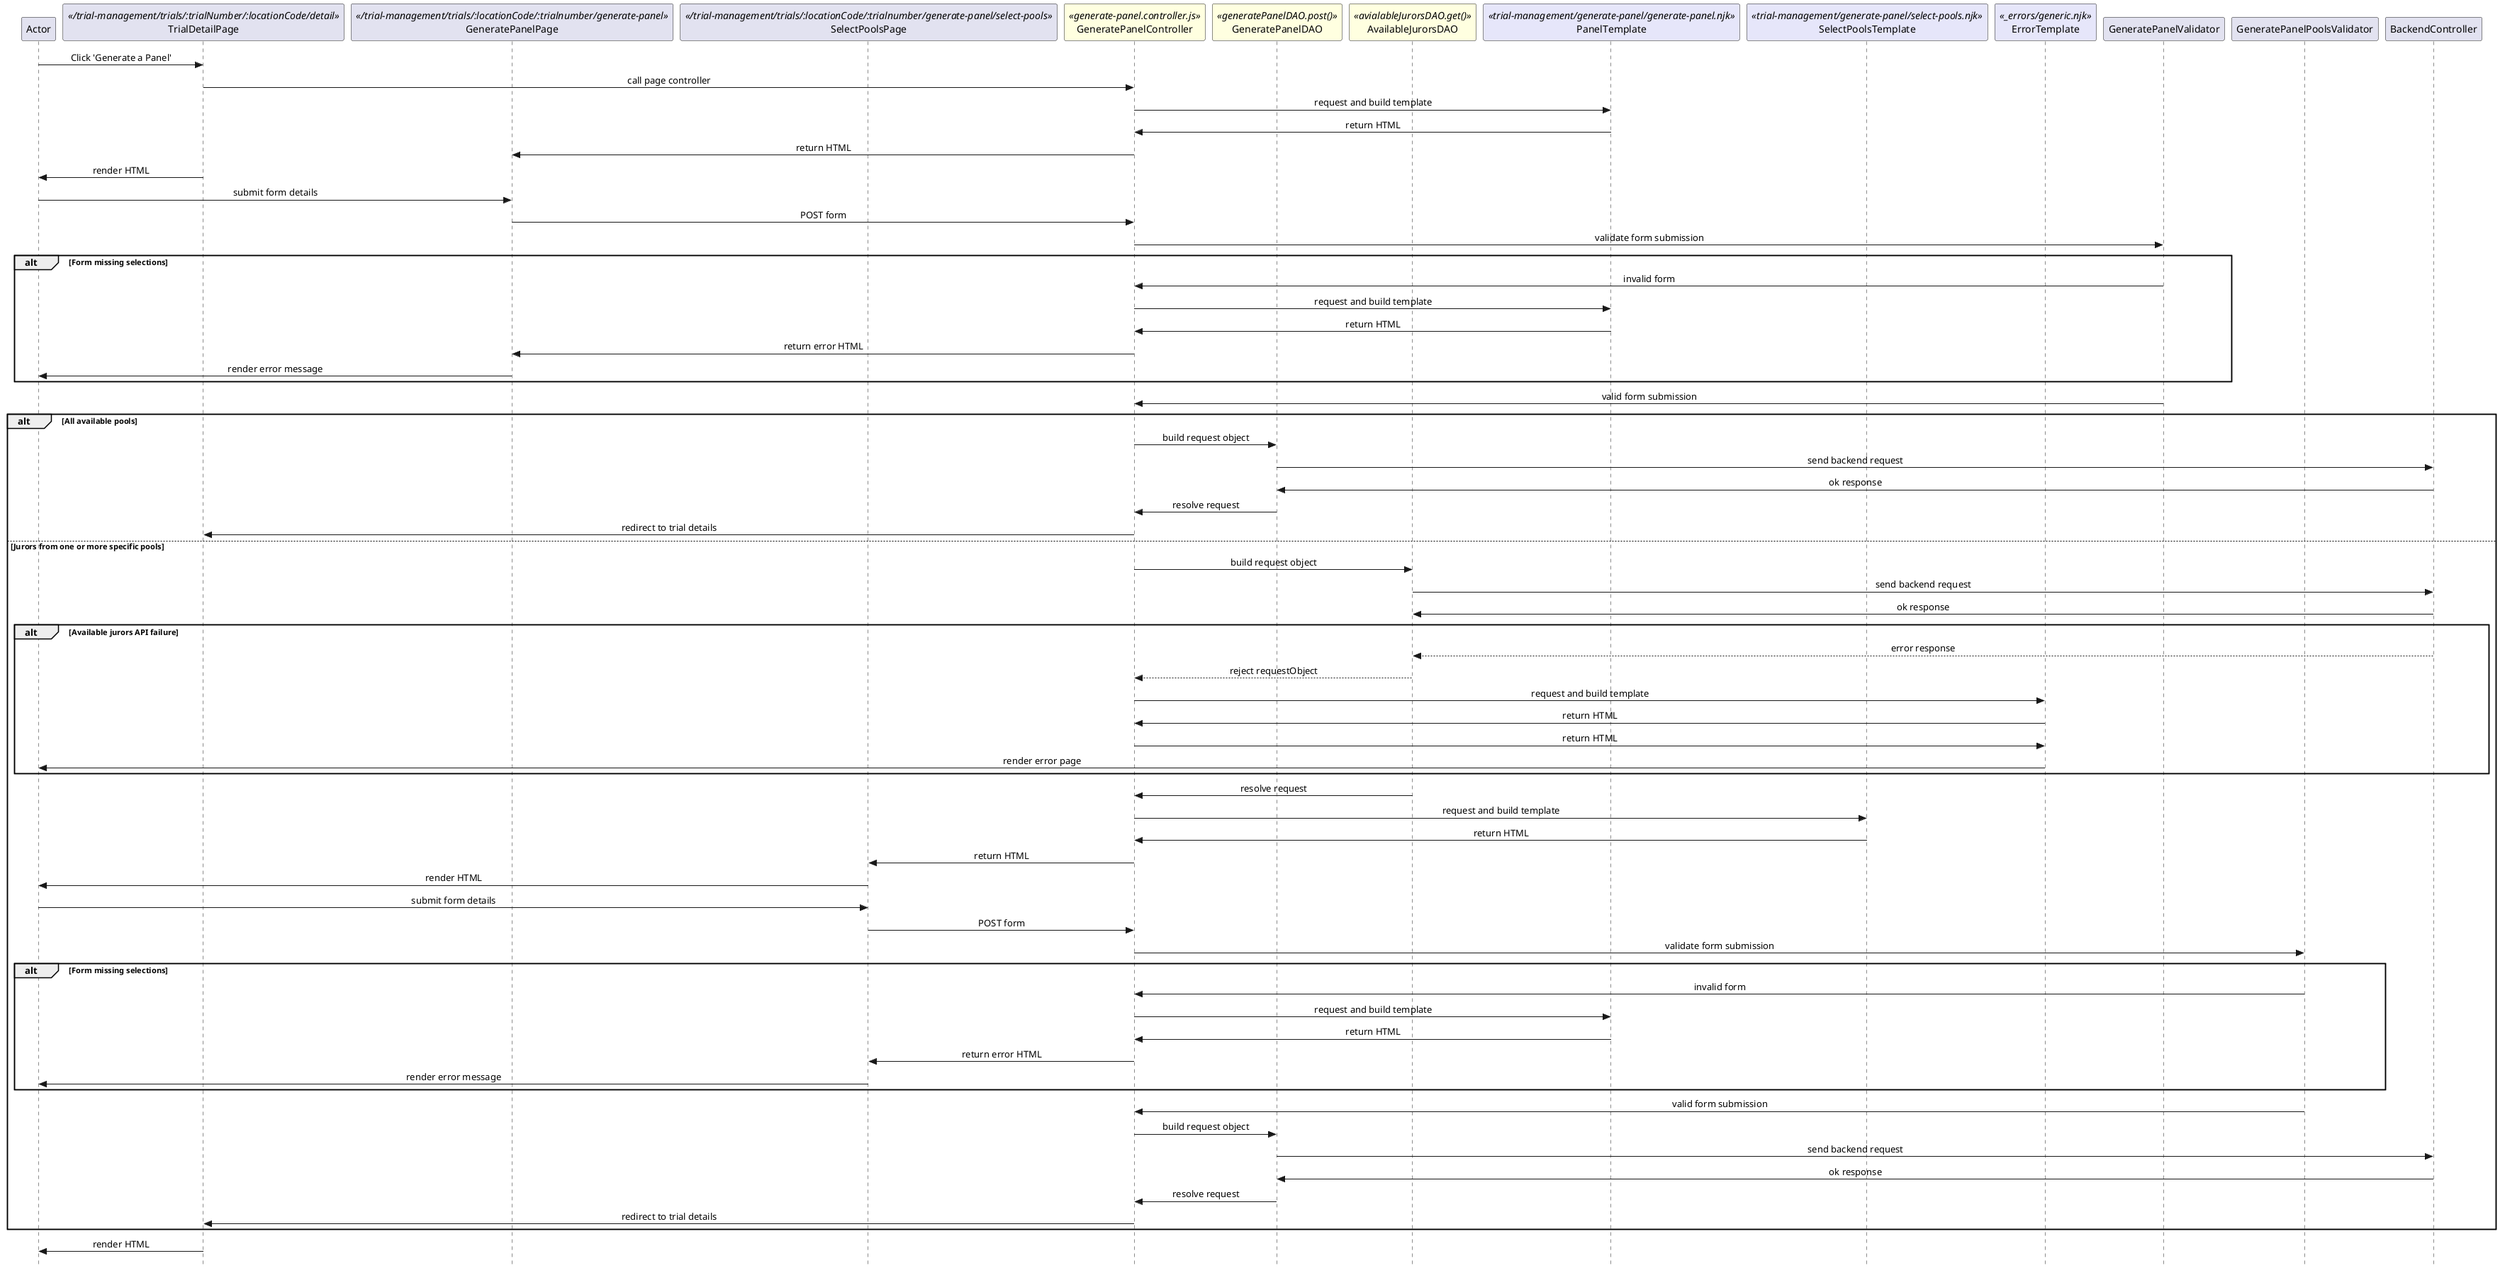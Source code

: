 @startuml generate-panel

skinparam Style strictuml 
skinparam SequenceMessageAlignment center

participant Actor

''' LOCAL ROUTING
participant TrialDetailPage as Trial <</trial-management/trials/:trialNumber/:locationCode/detail>>
participant GeneratePanelPage as Form <</trial-management/trials/:locationCode/:trialnumber/generate-panel>>
participant SelectPoolsPage as Pools <</trial-management/trials/:locationCode/:trialnumber/generate-panel/select-pools>>

''' CONTROLLER AND REQUEST OBJECTS
participant GeneratePanelController as Controller <<generate-panel.controller.js>> #LightYellow
participant GeneratePanelDAO as DAO <<generatePanelDAO.post()>> #LightYellow
participant AvailableJurorsDAO as AvailableJurors <<avialableJurorsDAO.get()>> #LightYellow

''' TEMPLATES
participant PanelTemplate as PanelTemplate <<trial-management/generate-panel/generate-panel.njk>> #lavender
participant SelectPoolsTemplate as PoolsTemplate <<trial-management/generate-panel/select-pools.njk>> #lavender
participant ErrorTemplate as Error <<_errors/generic.njk>> #lavender

''' FILTERS AND VALIDATORS
participant GeneratePanelValidator as Validator
participant GeneratePanelPoolsValidator as PoolsValidator

''' BACKEND CONTROLLER
participant BackendController


Actor -> Trial : Click 'Generate a Panel'

Trial -> Controller : call page controller
Controller -> PanelTemplate : request and build template
Controller <- PanelTemplate : return HTML
Form <- Controller : return HTML
Actor <- Trial : render HTML

Actor -> Form : submit form details
Form -> Controller : POST form
Controller -> Validator : validate form submission

alt Form missing selections
  Controller <- Validator : invalid form
  Controller -> PanelTemplate : request and build template
  Controller <- PanelTemplate : return HTML
  Form <- Controller : return error HTML
  Actor <- Form : render error message
end

Controller <- Validator : valid form submission

alt All available pools
  Controller -> DAO : build request object
  DAO -> BackendController : send backend request
  DAO <- BackendController : ok response
  Controller <- DAO : resolve request
  Trial <- Controller : redirect to trial details
else Jurors from one or more specific pools
  Controller -> AvailableJurors : build request object
  AvailableJurors -> BackendController : send backend request
  AvailableJurors <- BackendController : ok response
  
  alt Available jurors API failure
    AvailableJurors <-- BackendController : error response
    Controller <-- AvailableJurors : reject requestObject
    Controller -> Error : request and build template
    Controller <- Error : return HTML
    Error <- Controller : return HTML
    Actor <- Error : render error page
  end

  Controller <- AvailableJurors : resolve request

  Controller -> PoolsTemplate : request and build template
  Controller <- PoolsTemplate : return HTML
  Pools <- Controller : return HTML
  Actor <- Pools : render HTML

  Actor -> Pools : submit form details
  Pools -> Controller : POST form
  Controller -> PoolsValidator : validate form submission

  alt Form missing selections
    Controller <- PoolsValidator : invalid form
    Controller -> PanelTemplate : request and build template
    Controller <- PanelTemplate : return HTML
    Pools <- Controller : return error HTML
    Actor <- Pools : render error message
  end

  Controller <- PoolsValidator : valid form submission

  Controller -> DAO : build request object
  DAO -> BackendController : send backend request
  DAO <- BackendController : ok response
  Controller <- DAO : resolve request
  Trial <- Controller : redirect to trial details
end

Actor <- Trial : render HTML
